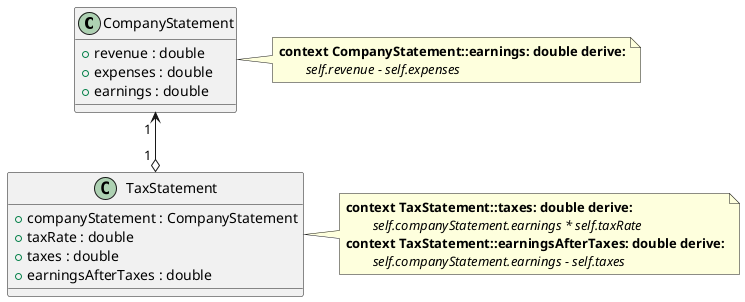@startuml
class CompanyStatement {
+ revenue : double
+ expenses : double
+ earnings : double
}

class TaxStatement {
+ companyStatement : CompanyStatement
+ taxRate : double
+ taxes : double
+ earningsAfterTaxes : double
}

CompanyStatement " 1 " <--o " 1 " TaxStatement

note right of CompanyStatement
<b>context CompanyStatement::earnings: double derive:</b>
        <i>self.revenue - self.expenses</i>
end note

note right of TaxStatement
<b>context TaxStatement::taxes: double derive:</b>
        <i>self.companyStatement.earnings * self.taxRate</i>
<b>context TaxStatement::earningsAfterTaxes: double derive:</b>
        <i>self.companyStatement.earnings - self.taxes</i>
end note
@enduml

